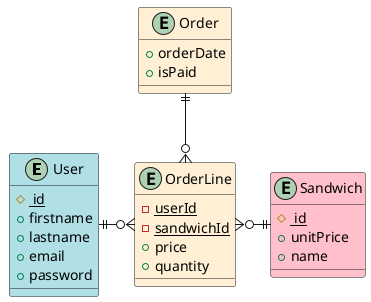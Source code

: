 @startuml schemaEA

Entity "User" as user #PowderBlue {
  #<u> id
  + firstname
  + lastname
  + email
  + password
}

Entity "Order" as order #PapayaWhip {
  + orderDate
  + isPaid
}

Entity "OrderLine" as orderLine #PapayaWhip {
  - <u>userId
  - <u>sandwichId
  + price
  + quantity
}

Entity "Sandwich" as sandwich #Pink {
  #<u> id
  + unitPrice
  + name
}

user ||-right-o{ orderLine 
sandwich ||-left-o{ orderLine
order ||-down-o{ orderLine

@enduml